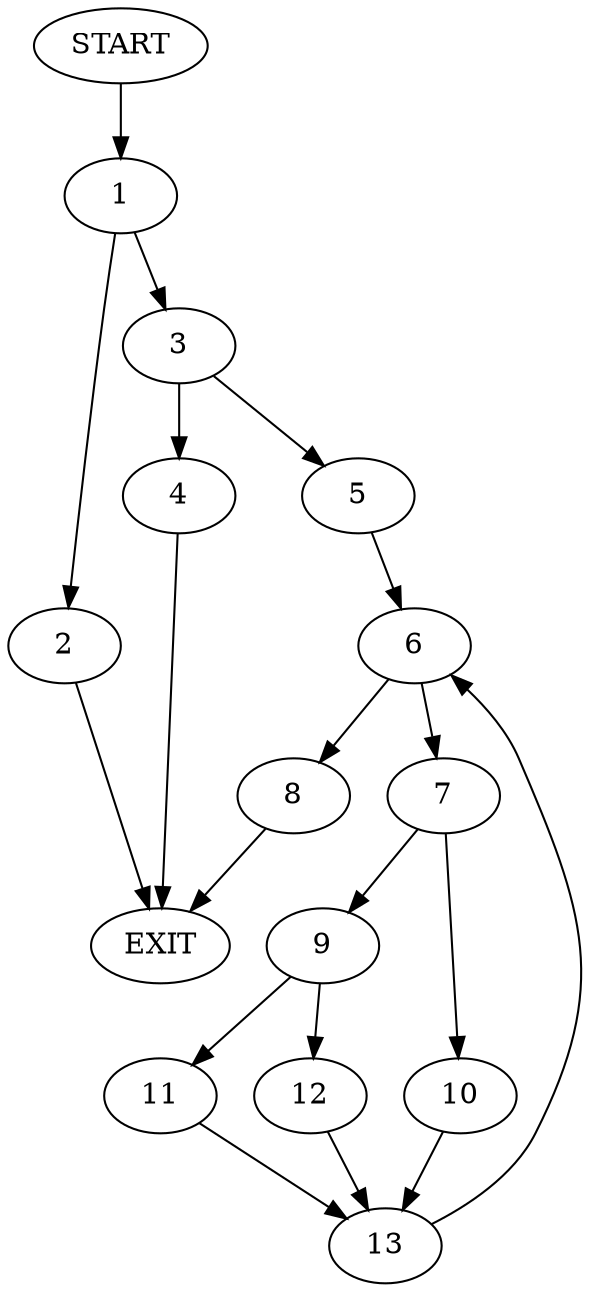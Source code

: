 digraph {
0 [label="START"]
14 [label="EXIT"]
0 -> 1
1 -> 2
1 -> 3
2 -> 14
3 -> 4
3 -> 5
5 -> 6
4 -> 14
6 -> 7
6 -> 8
8 -> 14
7 -> 9
7 -> 10
9 -> 11
9 -> 12
10 -> 13
13 -> 6
11 -> 13
12 -> 13
}
